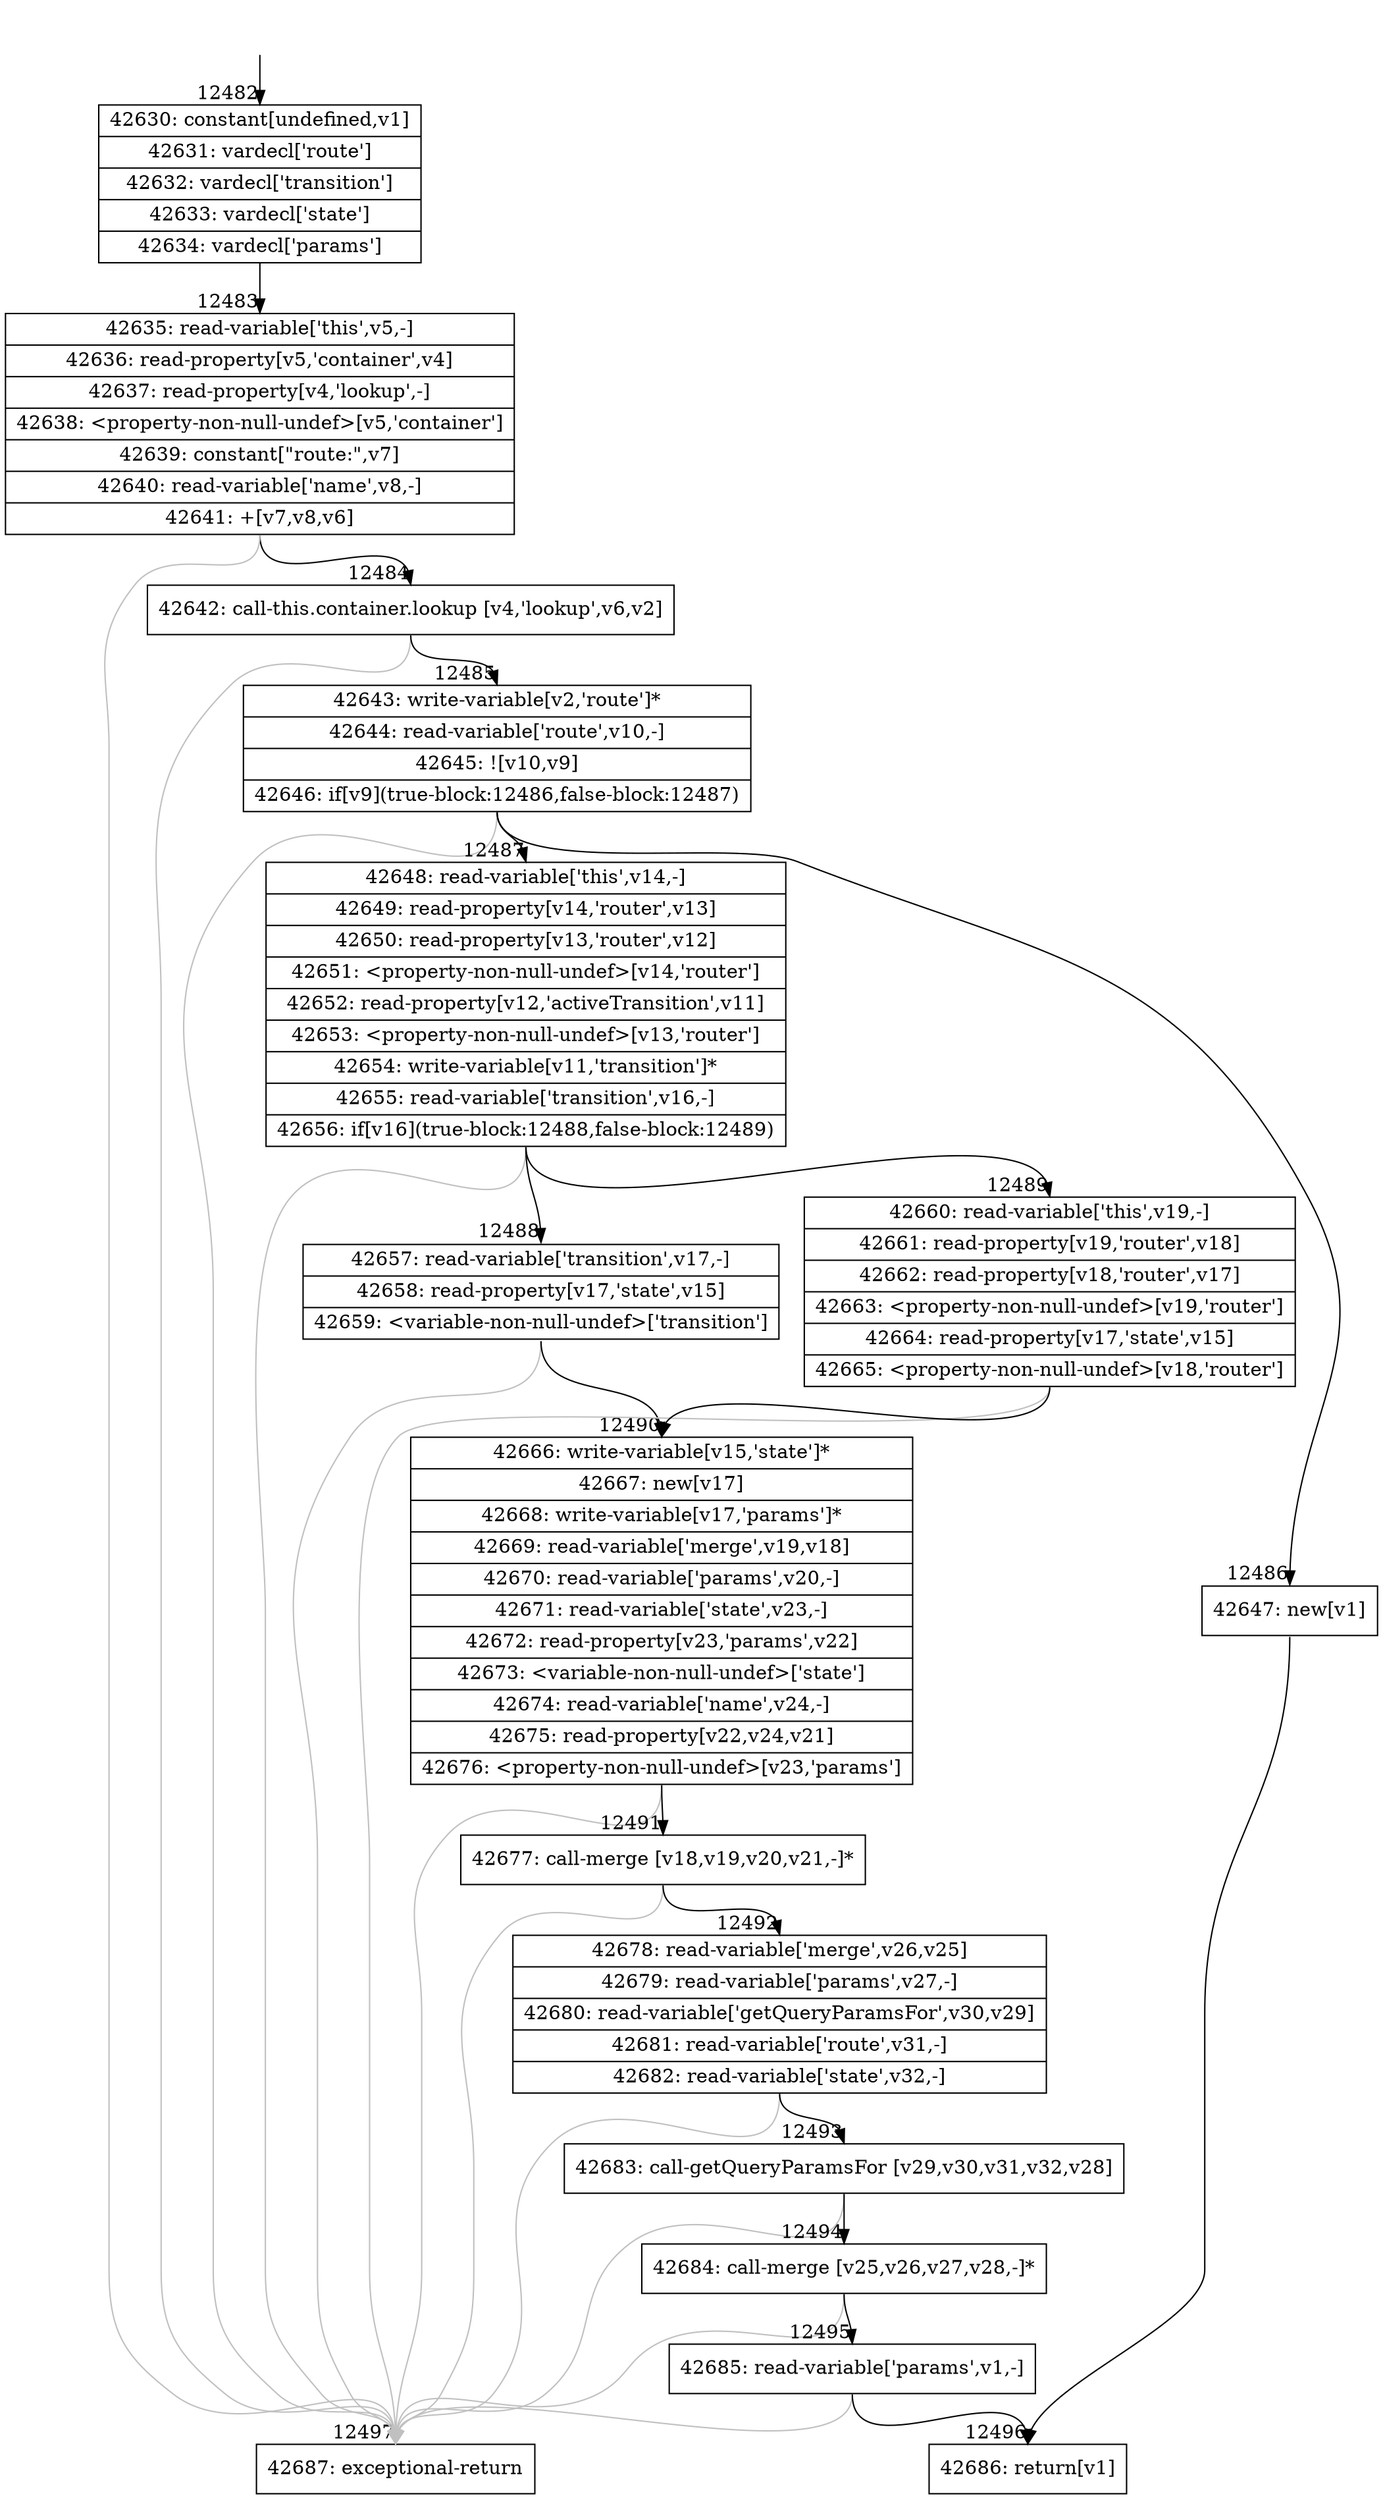 digraph {
rankdir="TD"
BB_entry1038[shape=none,label=""];
BB_entry1038 -> BB12482 [tailport=s, headport=n, headlabel="    12482"]
BB12482 [shape=record label="{42630: constant[undefined,v1]|42631: vardecl['route']|42632: vardecl['transition']|42633: vardecl['state']|42634: vardecl['params']}" ] 
BB12482 -> BB12483 [tailport=s, headport=n, headlabel="      12483"]
BB12483 [shape=record label="{42635: read-variable['this',v5,-]|42636: read-property[v5,'container',v4]|42637: read-property[v4,'lookup',-]|42638: \<property-non-null-undef\>[v5,'container']|42639: constant[\"route:\",v7]|42640: read-variable['name',v8,-]|42641: +[v7,v8,v6]}" ] 
BB12483 -> BB12484 [tailport=s, headport=n, headlabel="      12484"]
BB12483 -> BB12497 [tailport=s, headport=n, color=gray, headlabel="      12497"]
BB12484 [shape=record label="{42642: call-this.container.lookup [v4,'lookup',v6,v2]}" ] 
BB12484 -> BB12485 [tailport=s, headport=n, headlabel="      12485"]
BB12484 -> BB12497 [tailport=s, headport=n, color=gray]
BB12485 [shape=record label="{42643: write-variable[v2,'route']*|42644: read-variable['route',v10,-]|42645: ![v10,v9]|42646: if[v9](true-block:12486,false-block:12487)}" ] 
BB12485 -> BB12486 [tailport=s, headport=n, headlabel="      12486"]
BB12485 -> BB12487 [tailport=s, headport=n, headlabel="      12487"]
BB12485 -> BB12497 [tailport=s, headport=n, color=gray]
BB12486 [shape=record label="{42647: new[v1]}" ] 
BB12486 -> BB12496 [tailport=s, headport=n, headlabel="      12496"]
BB12487 [shape=record label="{42648: read-variable['this',v14,-]|42649: read-property[v14,'router',v13]|42650: read-property[v13,'router',v12]|42651: \<property-non-null-undef\>[v14,'router']|42652: read-property[v12,'activeTransition',v11]|42653: \<property-non-null-undef\>[v13,'router']|42654: write-variable[v11,'transition']*|42655: read-variable['transition',v16,-]|42656: if[v16](true-block:12488,false-block:12489)}" ] 
BB12487 -> BB12488 [tailport=s, headport=n, headlabel="      12488"]
BB12487 -> BB12489 [tailport=s, headport=n, headlabel="      12489"]
BB12487 -> BB12497 [tailport=s, headport=n, color=gray]
BB12488 [shape=record label="{42657: read-variable['transition',v17,-]|42658: read-property[v17,'state',v15]|42659: \<variable-non-null-undef\>['transition']}" ] 
BB12488 -> BB12490 [tailport=s, headport=n, headlabel="      12490"]
BB12488 -> BB12497 [tailport=s, headport=n, color=gray]
BB12489 [shape=record label="{42660: read-variable['this',v19,-]|42661: read-property[v19,'router',v18]|42662: read-property[v18,'router',v17]|42663: \<property-non-null-undef\>[v19,'router']|42664: read-property[v17,'state',v15]|42665: \<property-non-null-undef\>[v18,'router']}" ] 
BB12489 -> BB12490 [tailport=s, headport=n]
BB12489 -> BB12497 [tailport=s, headport=n, color=gray]
BB12490 [shape=record label="{42666: write-variable[v15,'state']*|42667: new[v17]|42668: write-variable[v17,'params']*|42669: read-variable['merge',v19,v18]|42670: read-variable['params',v20,-]|42671: read-variable['state',v23,-]|42672: read-property[v23,'params',v22]|42673: \<variable-non-null-undef\>['state']|42674: read-variable['name',v24,-]|42675: read-property[v22,v24,v21]|42676: \<property-non-null-undef\>[v23,'params']}" ] 
BB12490 -> BB12491 [tailport=s, headport=n, headlabel="      12491"]
BB12490 -> BB12497 [tailport=s, headport=n, color=gray]
BB12491 [shape=record label="{42677: call-merge [v18,v19,v20,v21,-]*}" ] 
BB12491 -> BB12492 [tailport=s, headport=n, headlabel="      12492"]
BB12491 -> BB12497 [tailport=s, headport=n, color=gray]
BB12492 [shape=record label="{42678: read-variable['merge',v26,v25]|42679: read-variable['params',v27,-]|42680: read-variable['getQueryParamsFor',v30,v29]|42681: read-variable['route',v31,-]|42682: read-variable['state',v32,-]}" ] 
BB12492 -> BB12493 [tailport=s, headport=n, headlabel="      12493"]
BB12492 -> BB12497 [tailport=s, headport=n, color=gray]
BB12493 [shape=record label="{42683: call-getQueryParamsFor [v29,v30,v31,v32,v28]}" ] 
BB12493 -> BB12494 [tailport=s, headport=n, headlabel="      12494"]
BB12493 -> BB12497 [tailport=s, headport=n, color=gray]
BB12494 [shape=record label="{42684: call-merge [v25,v26,v27,v28,-]*}" ] 
BB12494 -> BB12495 [tailport=s, headport=n, headlabel="      12495"]
BB12494 -> BB12497 [tailport=s, headport=n, color=gray]
BB12495 [shape=record label="{42685: read-variable['params',v1,-]}" ] 
BB12495 -> BB12496 [tailport=s, headport=n]
BB12495 -> BB12497 [tailport=s, headport=n, color=gray]
BB12496 [shape=record label="{42686: return[v1]}" ] 
BB12497 [shape=record label="{42687: exceptional-return}" ] 
//#$~ 22913
}
